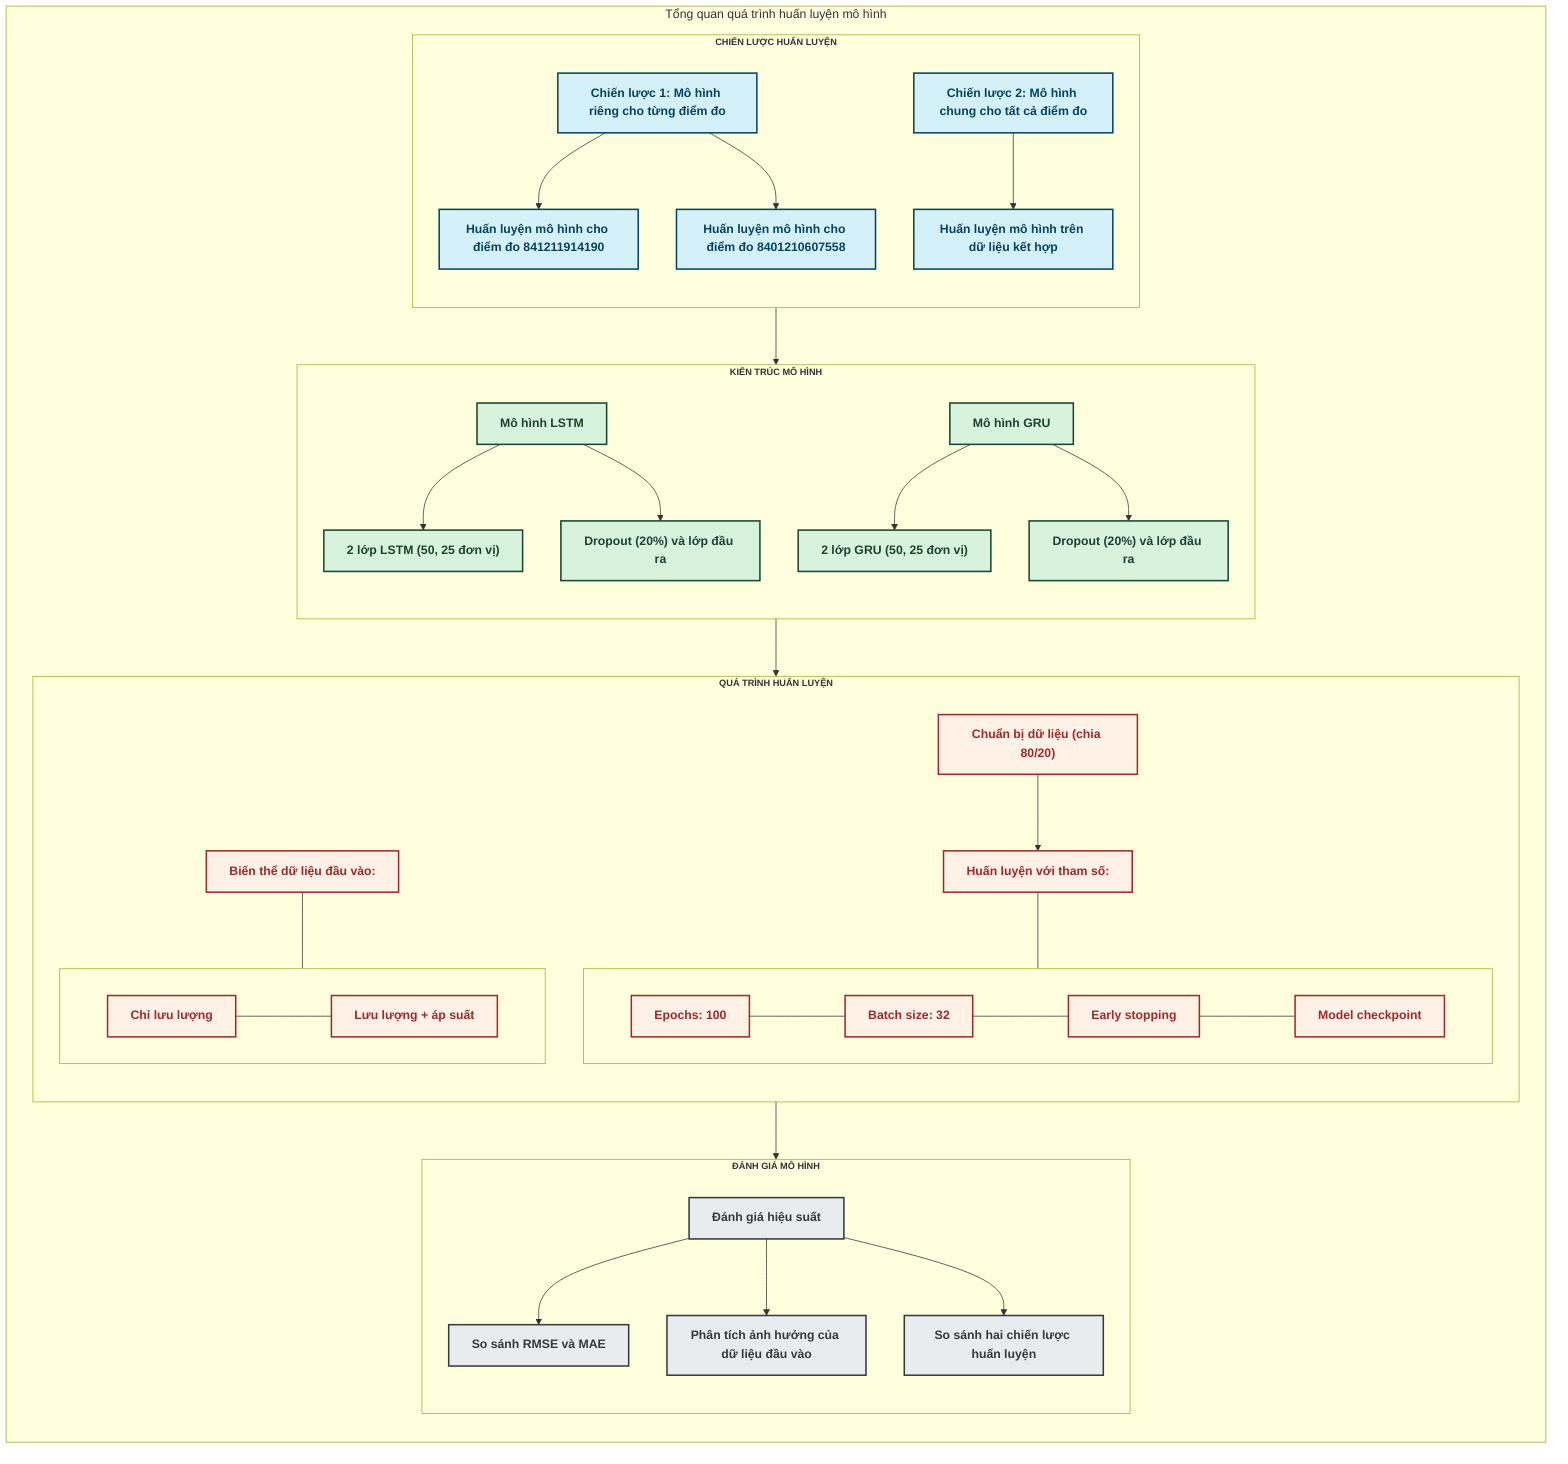 flowchart TB
    classDef strategy fill:#d4f1f9,stroke:#05445E,stroke-width:2px,color:#05445E,font-weight:bold
    classDef architecture fill:#d8f3dc,stroke:#1B4332,stroke-width:2px,color:#1B4332,font-weight:bold
    classDef training fill:#fff1e6,stroke:#9E2A2B,stroke-width:2px,color:#9E2A2B,font-weight:bold
    classDef evaluation fill:#e9ecef,stroke:#343a40,stroke-width:2px,color:#343a40,font-weight:bold
    classDef phaseTitle font-weight:bold,font-size:12px
    
    subgraph TrainingOverview ["Tổng quan quá trình huấn luyện mô hình"]
        direction TB
        
        subgraph Strategies ["CHIẾN LƯỢC HUẤN LUYỆN"]
            direction TB
            S1["Chiến lược 1: Mô hình riêng cho từng điểm đo"] --> 
            S1A["Huấn luyện mô hình cho điểm đo 841211914190"]
            S1 -->
            S1B["Huấn luyện mô hình cho điểm đo 8401210607558"]
            
            S2["Chiến lược 2: Mô hình chung cho tất cả điểm đo"] -->
            S2A["Huấn luyện mô hình trên dữ liệu kết hợp"]
        end
        
        subgraph Architectures ["KIẾN TRÚC MÔ HÌNH"]
            direction TB
            A1["Mô hình LSTM"] --> 
            A1A["2 lớp LSTM (50, 25 đơn vị)"]
            A1 --> 
            A1B["Dropout (20%) và lớp đầu ra"]
            
            A2["Mô hình GRU"] --> 
            A2A["2 lớp GRU (50, 25 đơn vị)"]
            A2 --> 
            A2B["Dropout (20%) và lớp đầu ra"]
        end
        
        subgraph TrainingProcess ["QUÁ TRÌNH HUẤN LUYỆN"]
            direction TB
            T1["Chuẩn bị dữ liệu (chia 80/20)"] -->
            T2["Huấn luyện với tham số:"]
            
            subgraph Parameters [" "]
                direction LR
                P1["Epochs: 100"] --- P2["Batch size: 32"] --- P3["Early stopping"] --- P4["Model checkpoint"]
            end
            
            T2 --- Parameters
            
            T3["Biến thể dữ liệu đầu vào:"]
            
            subgraph InputData [" "]
                direction LR
                I1["Chỉ lưu lượng"] --- I2["Lưu lượng + áp suất"]
            end
            
            T3 --- InputData
        end
        
        subgraph ModelEvaluation ["ĐÁNH GIÁ MÔ HÌNH"]
            direction TB
            E1["Đánh giá hiệu suất"] --> 
            E2["So sánh RMSE và MAE"]
            E1 -->
            E3["Phân tích ảnh hưởng của dữ liệu đầu vào"]
            E1 -->
            E4["So sánh hai chiến lược huấn luyện"]
        end
    end
    
    Strategies --> Architectures --> TrainingProcess --> ModelEvaluation
    
    S1:::strategy
    S1A:::strategy
    S1B:::strategy
    S2:::strategy
    S2A:::strategy
    A1:::architecture
    A1A:::architecture
    A1B:::architecture
    A2:::architecture
    A2A:::architecture
    A2B:::architecture
    T1:::training
    T2:::training
    T3:::training
    P1:::training
    P2:::training
    P3:::training
    P4:::training
    I1:::training
    I2:::training
    E1:::evaluation
    E2:::evaluation
    E3:::evaluation
    E4:::evaluation
    
    Strategies:::phaseTitle
    Architectures:::phaseTitle
    TrainingProcess:::phaseTitle
    ModelEvaluation:::phaseTitle